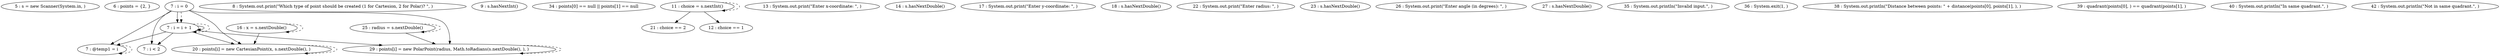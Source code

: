 digraph G {
"5 : s = new Scanner(System.in, )"
"6 : points = {2, }"
"7 : i = 0"
"7 : i = 0" -> "7 : i < 2"
"7 : i = 0" -> "29 : points[i] = new PolarPoint(radius, Math.toRadians(s.nextDouble(), ), )"
"7 : i = 0" -> "7 : i = i + 1"
"7 : i = 0" -> "20 : points[i] = new CartesianPoint(x, s.nextDouble(), )"
"7 : i = 0" -> "7 : @temp1 = i"
"7 : i = 0" -> "7 : i = i + 1" [style=dashed]
"7 : i < 2"
"8 : System.out.print(\"Which type of point should be created (1 for Cartesion, 2 for Polar)? \", )"
"9 : s.hasNextInt()"
"34 : points[0] == null || points[1] == null"
"11 : choice = s.nextInt()"
"11 : choice = s.nextInt()" -> "21 : choice == 2"
"11 : choice = s.nextInt()" -> "12 : choice == 1"
"11 : choice = s.nextInt()" -> "11 : choice = s.nextInt()" [style=dashed]
"12 : choice == 1"
"13 : System.out.print(\"Enter x-coordinate: \", )"
"14 : s.hasNextDouble()"
"16 : x = s.nextDouble()"
"16 : x = s.nextDouble()" -> "20 : points[i] = new CartesianPoint(x, s.nextDouble(), )"
"16 : x = s.nextDouble()" -> "16 : x = s.nextDouble()" [style=dashed]
"17 : System.out.print(\"Enter y-coordinate: \", )"
"18 : s.hasNextDouble()"
"20 : points[i] = new CartesianPoint(x, s.nextDouble(), )"
"20 : points[i] = new CartesianPoint(x, s.nextDouble(), )" -> "20 : points[i] = new CartesianPoint(x, s.nextDouble(), )" [style=dashed]
"21 : choice == 2"
"22 : System.out.print(\"Enter radius: \", )"
"23 : s.hasNextDouble()"
"25 : radius = s.nextDouble()"
"25 : radius = s.nextDouble()" -> "29 : points[i] = new PolarPoint(radius, Math.toRadians(s.nextDouble(), ), )"
"25 : radius = s.nextDouble()" -> "25 : radius = s.nextDouble()" [style=dashed]
"26 : System.out.print(\"Enter angle (in degrees): \", )"
"27 : s.hasNextDouble()"
"29 : points[i] = new PolarPoint(radius, Math.toRadians(s.nextDouble(), ), )"
"29 : points[i] = new PolarPoint(radius, Math.toRadians(s.nextDouble(), ), )" -> "29 : points[i] = new PolarPoint(radius, Math.toRadians(s.nextDouble(), ), )" [style=dashed]
"7 : @temp1 = i"
"7 : @temp1 = i" -> "7 : @temp1 = i" [style=dashed]
"7 : i = i + 1"
"7 : i = i + 1" -> "7 : i < 2"
"7 : i = i + 1" -> "29 : points[i] = new PolarPoint(radius, Math.toRadians(s.nextDouble(), ), )"
"7 : i = i + 1" -> "7 : i = i + 1"
"7 : i = i + 1" -> "20 : points[i] = new CartesianPoint(x, s.nextDouble(), )"
"7 : i = i + 1" -> "7 : @temp1 = i"
"7 : i = i + 1" -> "7 : i = i + 1" [style=dashed]
"35 : System.out.println(\"Invalid input.\", )"
"36 : System.exit(1, )"
"38 : System.out.println(\"Distance between points: \" + distance(points[0], points[1], ), )"
"39 : quadrant(points[0], ) == quadrant(points[1], )"
"40 : System.out.println(\"In same quadrant.\", )"
"42 : System.out.println(\"Not in same quadrant.\", )"
}